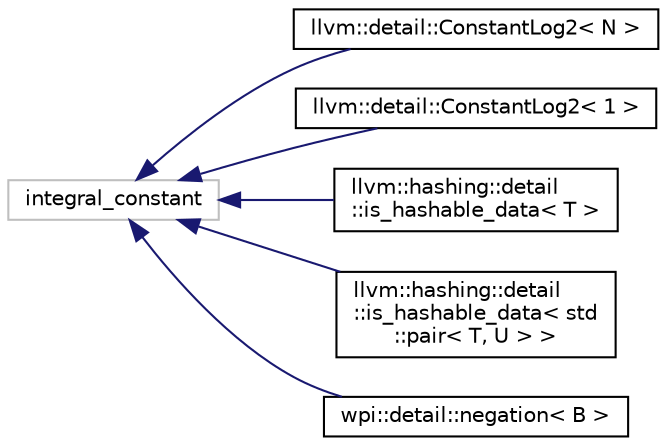 digraph "Graphical Class Hierarchy"
{
  edge [fontname="Helvetica",fontsize="10",labelfontname="Helvetica",labelfontsize="10"];
  node [fontname="Helvetica",fontsize="10",shape=record];
  rankdir="LR";
  Node1 [label="integral_constant",height=0.2,width=0.4,color="grey75", fillcolor="white", style="filled"];
  Node1 -> Node2 [dir="back",color="midnightblue",fontsize="10",style="solid",fontname="Helvetica"];
  Node2 [label="llvm::detail::ConstantLog2\< N \>",height=0.2,width=0.4,color="black", fillcolor="white", style="filled",URL="$structllvm_1_1detail_1_1ConstantLog2.html",tooltip="A tiny meta function to compute the log2 of a compile time constant. "];
  Node1 -> Node3 [dir="back",color="midnightblue",fontsize="10",style="solid",fontname="Helvetica"];
  Node3 [label="llvm::detail::ConstantLog2\< 1 \>",height=0.2,width=0.4,color="black", fillcolor="white", style="filled",URL="$structllvm_1_1detail_1_1ConstantLog2_3_011_01_4.html"];
  Node1 -> Node4 [dir="back",color="midnightblue",fontsize="10",style="solid",fontname="Helvetica"];
  Node4 [label="llvm::hashing::detail\l::is_hashable_data\< T \>",height=0.2,width=0.4,color="black", fillcolor="white", style="filled",URL="$structllvm_1_1hashing_1_1detail_1_1is__hashable__data.html",tooltip="Trait to indicate whether a type&#39;s bits can be hashed directly. "];
  Node1 -> Node5 [dir="back",color="midnightblue",fontsize="10",style="solid",fontname="Helvetica"];
  Node5 [label="llvm::hashing::detail\l::is_hashable_data\< std\l::pair\< T, U \> \>",height=0.2,width=0.4,color="black", fillcolor="white", style="filled",URL="$structllvm_1_1hashing_1_1detail_1_1is__hashable__data_3_01std_1_1pair_3_01T_00_01U_01_4_01_4.html"];
  Node1 -> Node6 [dir="back",color="midnightblue",fontsize="10",style="solid",fontname="Helvetica"];
  Node6 [label="wpi::detail::negation\< B \>",height=0.2,width=0.4,color="black", fillcolor="white", style="filled",URL="$structwpi_1_1detail_1_1negation.html"];
}
